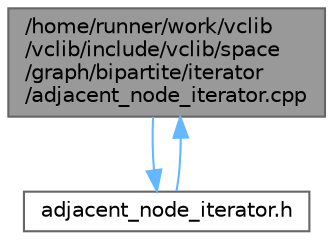 digraph "/home/runner/work/vclib/vclib/include/vclib/space/graph/bipartite/iterator/adjacent_node_iterator.cpp"
{
 // LATEX_PDF_SIZE
  bgcolor="transparent";
  edge [fontname=Helvetica,fontsize=10,labelfontname=Helvetica,labelfontsize=10];
  node [fontname=Helvetica,fontsize=10,shape=box,height=0.2,width=0.4];
  Node1 [label="/home/runner/work/vclib\l/vclib/include/vclib/space\l/graph/bipartite/iterator\l/adjacent_node_iterator.cpp",height=0.2,width=0.4,color="gray40", fillcolor="grey60", style="filled", fontcolor="black",tooltip=" "];
  Node1 -> Node2 [color="steelblue1",style="solid"];
  Node2 [label="adjacent_node_iterator.h",height=0.2,width=0.4,color="grey40", fillcolor="white", style="filled",URL="$adjacent__node__iterator_8h.html",tooltip=" "];
  Node2 -> Node1 [color="steelblue1",style="solid"];
}
